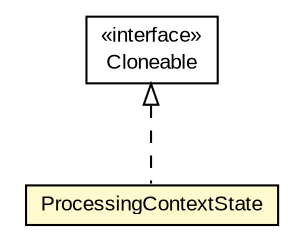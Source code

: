 #!/usr/local/bin/dot
#
# Class diagram 
# Generated by UMLGraph version R5_6-24-gf6e263 (http://www.umlgraph.org/)
#

digraph G {
	edge [fontname="arial",fontsize=10,labelfontname="arial",labelfontsize=10];
	node [fontname="arial",fontsize=10,shape=plaintext];
	nodesep=0.25;
	ranksep=0.5;
	// edu.arizona.biosemantics.semanticmarkup.markupelement.description.ling.extract.ProcessingContextState
	c121209 [label=<<table title="edu.arizona.biosemantics.semanticmarkup.markupelement.description.ling.extract.ProcessingContextState" border="0" cellborder="1" cellspacing="0" cellpadding="2" port="p" bgcolor="lemonChiffon" href="./ProcessingContextState.html">
		<tr><td><table border="0" cellspacing="0" cellpadding="1">
<tr><td align="center" balign="center"> ProcessingContextState </td></tr>
		</table></td></tr>
		</table>>, URL="./ProcessingContextState.html", fontname="arial", fontcolor="black", fontsize=10.0];
	//edu.arizona.biosemantics.semanticmarkup.markupelement.description.ling.extract.ProcessingContextState implements java.lang.Cloneable
	c121417:p -> c121209:p [dir=back,arrowtail=empty,style=dashed];
	// java.lang.Cloneable
	c121417 [label=<<table title="java.lang.Cloneable" border="0" cellborder="1" cellspacing="0" cellpadding="2" port="p" href="http://java.sun.com/j2se/1.4.2/docs/api/java/lang/Cloneable.html">
		<tr><td><table border="0" cellspacing="0" cellpadding="1">
<tr><td align="center" balign="center"> &#171;interface&#187; </td></tr>
<tr><td align="center" balign="center"> Cloneable </td></tr>
		</table></td></tr>
		</table>>, URL="http://java.sun.com/j2se/1.4.2/docs/api/java/lang/Cloneable.html", fontname="arial", fontcolor="black", fontsize=10.0];
}

